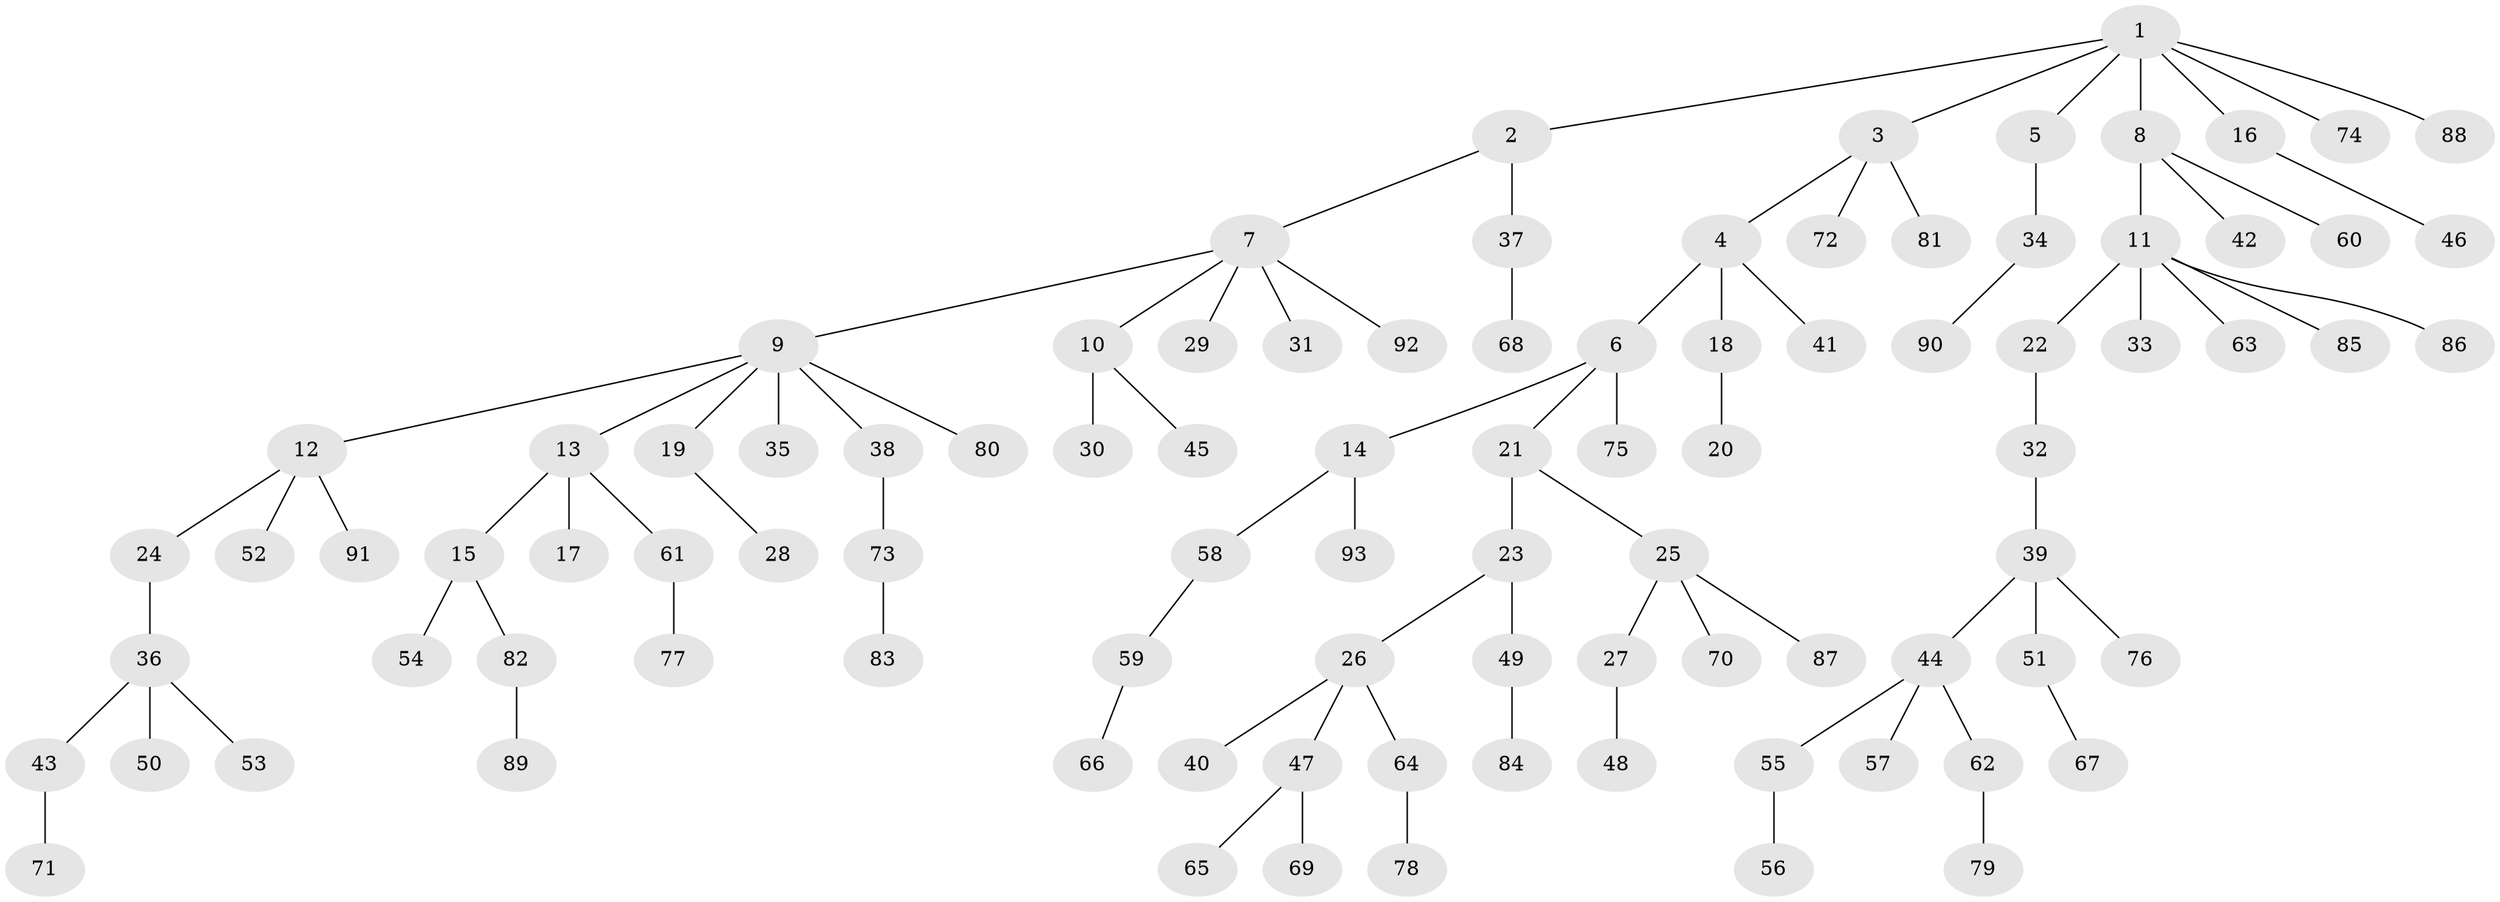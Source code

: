 // coarse degree distribution, {7: 0.014925373134328358, 3: 0.08955223880597014, 4: 0.11940298507462686, 5: 0.014925373134328358, 8: 0.014925373134328358, 6: 0.014925373134328358, 2: 0.1044776119402985, 1: 0.6268656716417911}
// Generated by graph-tools (version 1.1) at 2025/42/03/06/25 10:42:06]
// undirected, 93 vertices, 92 edges
graph export_dot {
graph [start="1"]
  node [color=gray90,style=filled];
  1;
  2;
  3;
  4;
  5;
  6;
  7;
  8;
  9;
  10;
  11;
  12;
  13;
  14;
  15;
  16;
  17;
  18;
  19;
  20;
  21;
  22;
  23;
  24;
  25;
  26;
  27;
  28;
  29;
  30;
  31;
  32;
  33;
  34;
  35;
  36;
  37;
  38;
  39;
  40;
  41;
  42;
  43;
  44;
  45;
  46;
  47;
  48;
  49;
  50;
  51;
  52;
  53;
  54;
  55;
  56;
  57;
  58;
  59;
  60;
  61;
  62;
  63;
  64;
  65;
  66;
  67;
  68;
  69;
  70;
  71;
  72;
  73;
  74;
  75;
  76;
  77;
  78;
  79;
  80;
  81;
  82;
  83;
  84;
  85;
  86;
  87;
  88;
  89;
  90;
  91;
  92;
  93;
  1 -- 2;
  1 -- 3;
  1 -- 5;
  1 -- 8;
  1 -- 16;
  1 -- 74;
  1 -- 88;
  2 -- 7;
  2 -- 37;
  3 -- 4;
  3 -- 72;
  3 -- 81;
  4 -- 6;
  4 -- 18;
  4 -- 41;
  5 -- 34;
  6 -- 14;
  6 -- 21;
  6 -- 75;
  7 -- 9;
  7 -- 10;
  7 -- 29;
  7 -- 31;
  7 -- 92;
  8 -- 11;
  8 -- 42;
  8 -- 60;
  9 -- 12;
  9 -- 13;
  9 -- 19;
  9 -- 35;
  9 -- 38;
  9 -- 80;
  10 -- 30;
  10 -- 45;
  11 -- 22;
  11 -- 33;
  11 -- 63;
  11 -- 85;
  11 -- 86;
  12 -- 24;
  12 -- 52;
  12 -- 91;
  13 -- 15;
  13 -- 17;
  13 -- 61;
  14 -- 58;
  14 -- 93;
  15 -- 54;
  15 -- 82;
  16 -- 46;
  18 -- 20;
  19 -- 28;
  21 -- 23;
  21 -- 25;
  22 -- 32;
  23 -- 26;
  23 -- 49;
  24 -- 36;
  25 -- 27;
  25 -- 70;
  25 -- 87;
  26 -- 40;
  26 -- 47;
  26 -- 64;
  27 -- 48;
  32 -- 39;
  34 -- 90;
  36 -- 43;
  36 -- 50;
  36 -- 53;
  37 -- 68;
  38 -- 73;
  39 -- 44;
  39 -- 51;
  39 -- 76;
  43 -- 71;
  44 -- 55;
  44 -- 57;
  44 -- 62;
  47 -- 65;
  47 -- 69;
  49 -- 84;
  51 -- 67;
  55 -- 56;
  58 -- 59;
  59 -- 66;
  61 -- 77;
  62 -- 79;
  64 -- 78;
  73 -- 83;
  82 -- 89;
}
